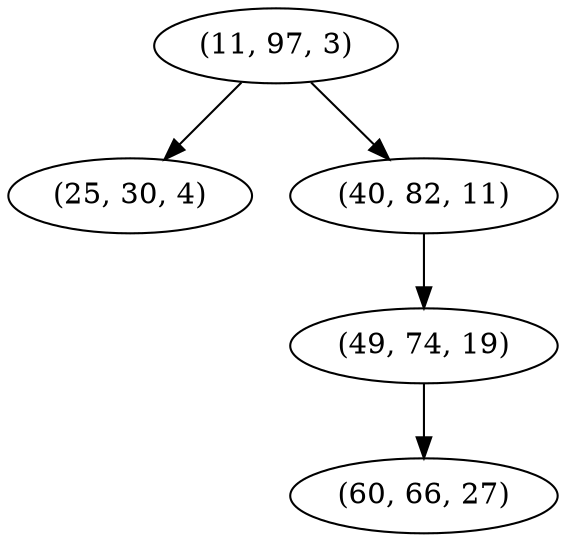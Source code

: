 digraph tree {
    "(11, 97, 3)";
    "(25, 30, 4)";
    "(40, 82, 11)";
    "(49, 74, 19)";
    "(60, 66, 27)";
    "(11, 97, 3)" -> "(25, 30, 4)";
    "(11, 97, 3)" -> "(40, 82, 11)";
    "(40, 82, 11)" -> "(49, 74, 19)";
    "(49, 74, 19)" -> "(60, 66, 27)";
}

